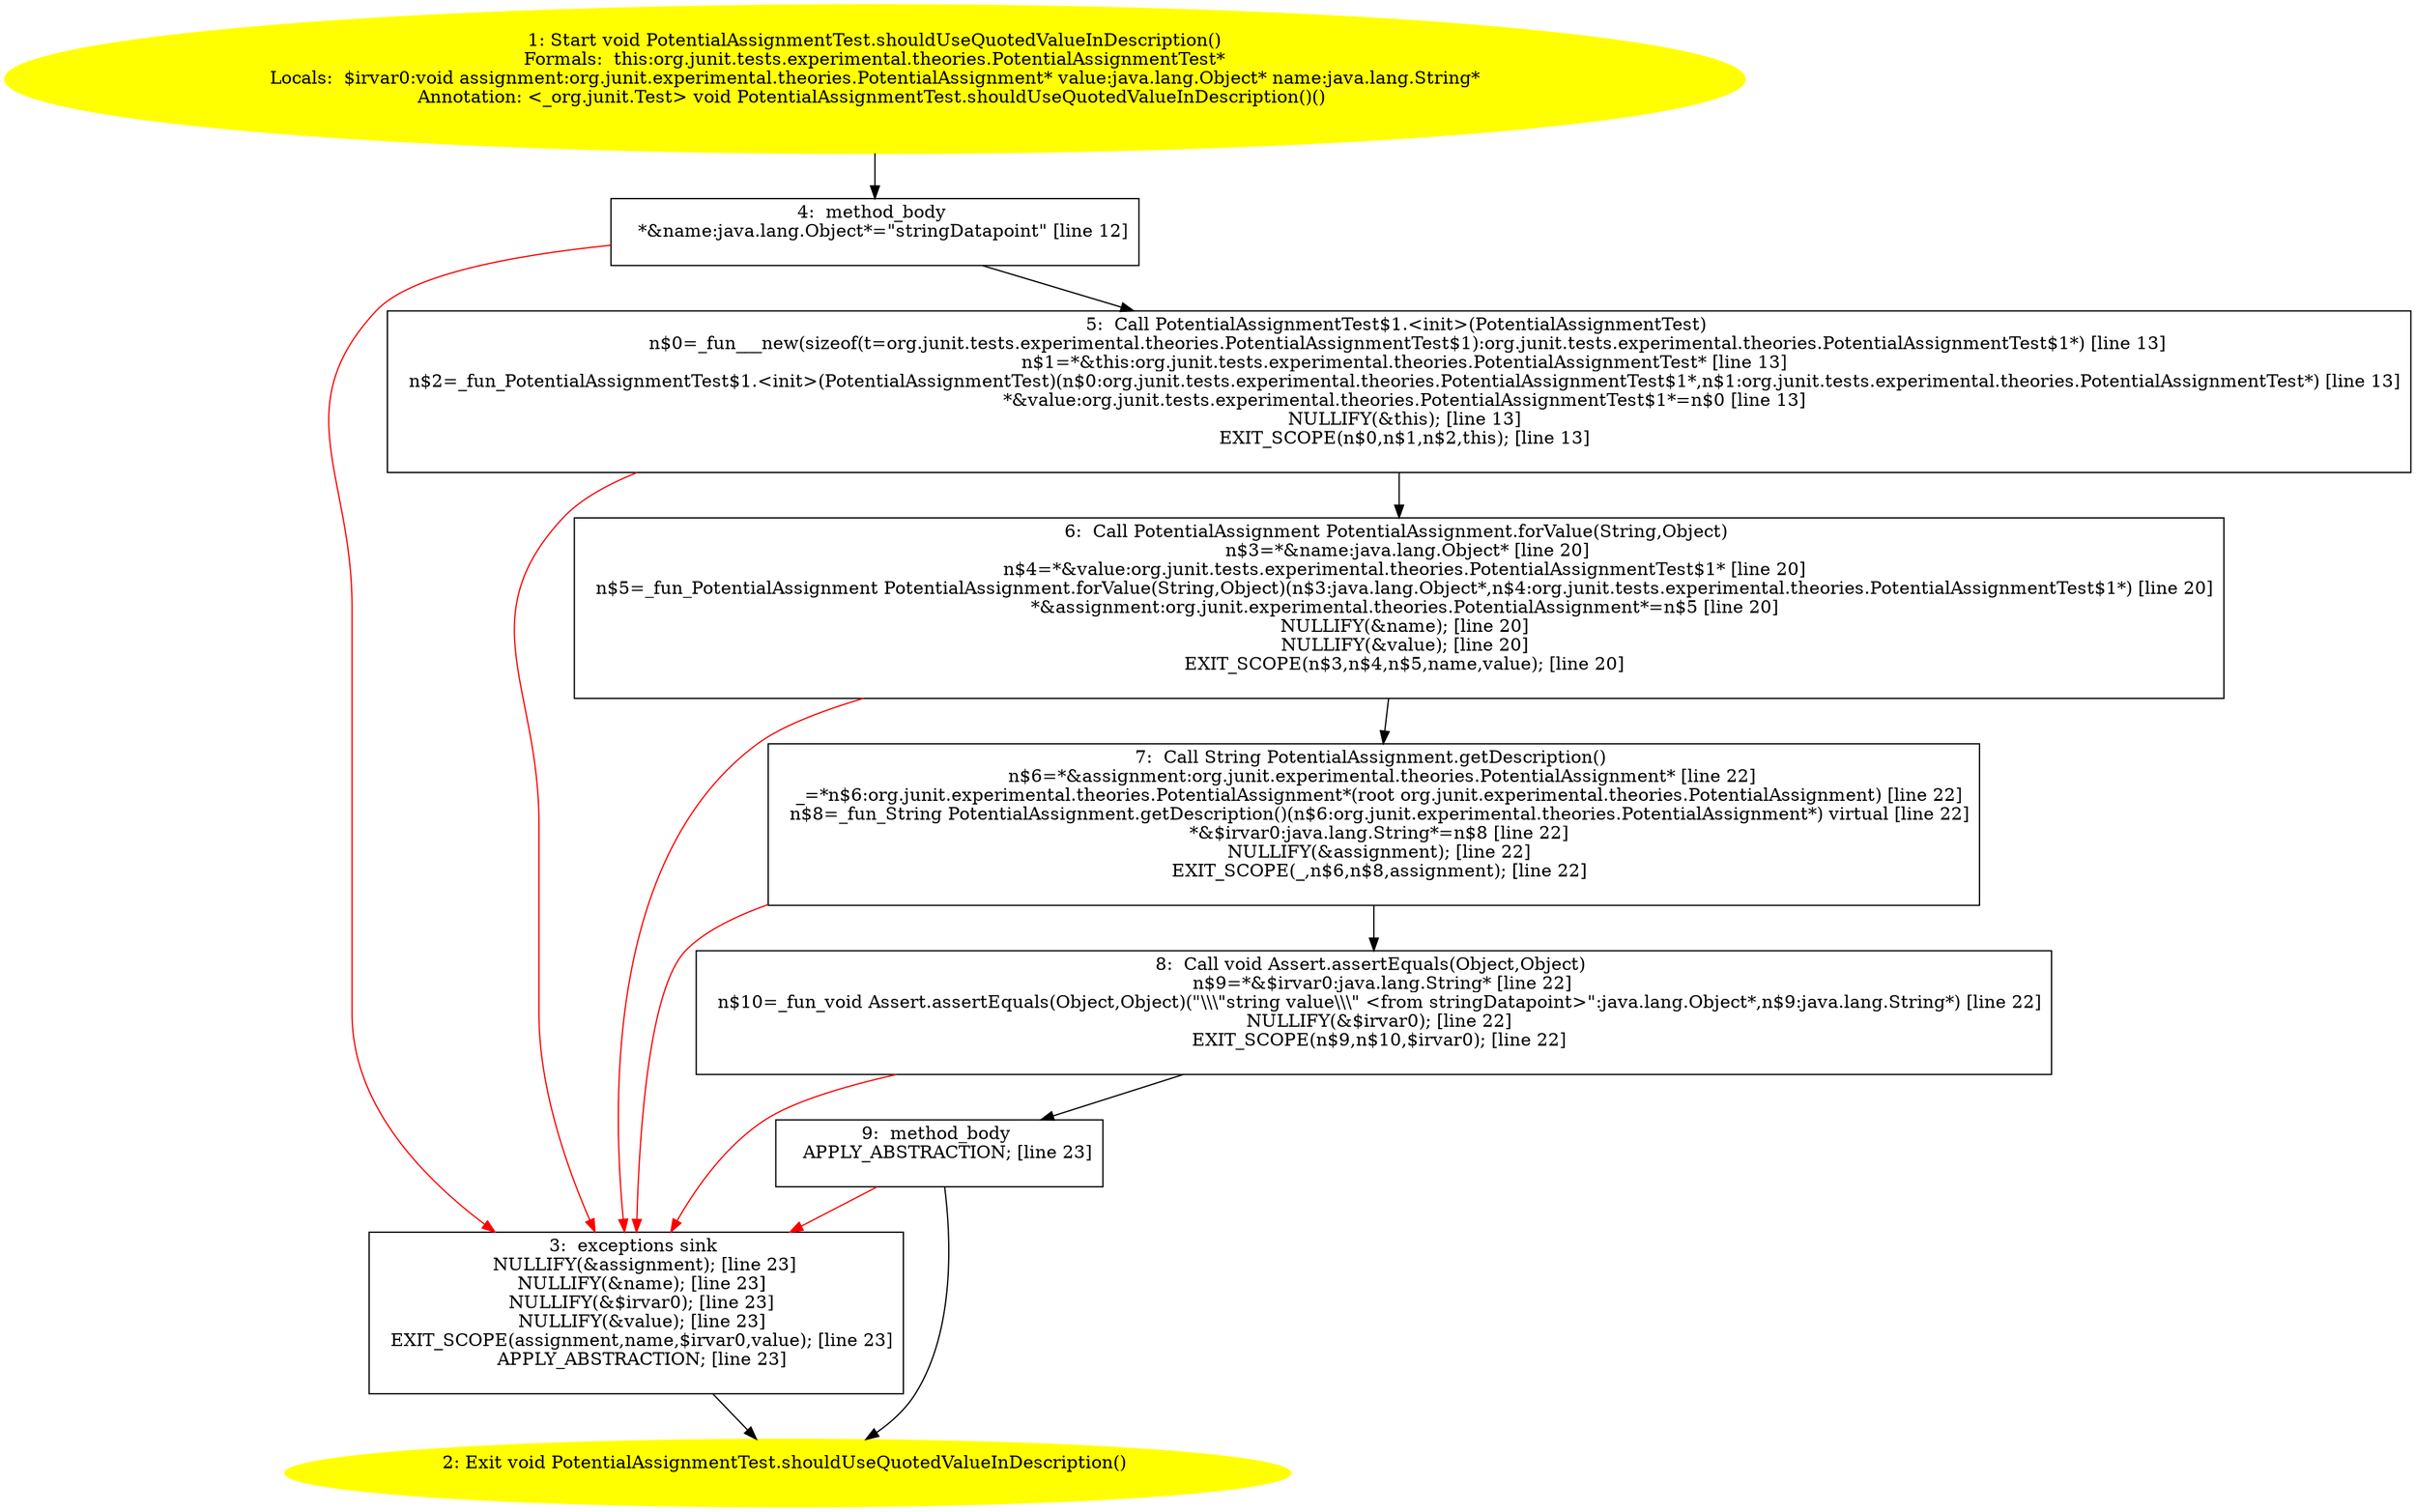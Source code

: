 /* @generated */
digraph cfg {
"org.junit.tests.experimental.theories.PotentialAssignmentTest.shouldUseQuotedValueInDescription():vo.8ce6bf0989a1f56a904546a9c79d7629_1" [label="1: Start void PotentialAssignmentTest.shouldUseQuotedValueInDescription()\nFormals:  this:org.junit.tests.experimental.theories.PotentialAssignmentTest*\nLocals:  $irvar0:void assignment:org.junit.experimental.theories.PotentialAssignment* value:java.lang.Object* name:java.lang.String*\nAnnotation: <_org.junit.Test> void PotentialAssignmentTest.shouldUseQuotedValueInDescription()() \n  " color=yellow style=filled]
	

	 "org.junit.tests.experimental.theories.PotentialAssignmentTest.shouldUseQuotedValueInDescription():vo.8ce6bf0989a1f56a904546a9c79d7629_1" -> "org.junit.tests.experimental.theories.PotentialAssignmentTest.shouldUseQuotedValueInDescription():vo.8ce6bf0989a1f56a904546a9c79d7629_4" ;
"org.junit.tests.experimental.theories.PotentialAssignmentTest.shouldUseQuotedValueInDescription():vo.8ce6bf0989a1f56a904546a9c79d7629_2" [label="2: Exit void PotentialAssignmentTest.shouldUseQuotedValueInDescription() \n  " color=yellow style=filled]
	

"org.junit.tests.experimental.theories.PotentialAssignmentTest.shouldUseQuotedValueInDescription():vo.8ce6bf0989a1f56a904546a9c79d7629_3" [label="3:  exceptions sink \n   NULLIFY(&assignment); [line 23]\n  NULLIFY(&name); [line 23]\n  NULLIFY(&$irvar0); [line 23]\n  NULLIFY(&value); [line 23]\n  EXIT_SCOPE(assignment,name,$irvar0,value); [line 23]\n  APPLY_ABSTRACTION; [line 23]\n " shape="box"]
	

	 "org.junit.tests.experimental.theories.PotentialAssignmentTest.shouldUseQuotedValueInDescription():vo.8ce6bf0989a1f56a904546a9c79d7629_3" -> "org.junit.tests.experimental.theories.PotentialAssignmentTest.shouldUseQuotedValueInDescription():vo.8ce6bf0989a1f56a904546a9c79d7629_2" ;
"org.junit.tests.experimental.theories.PotentialAssignmentTest.shouldUseQuotedValueInDescription():vo.8ce6bf0989a1f56a904546a9c79d7629_4" [label="4:  method_body \n   *&name:java.lang.Object*=\"stringDatapoint\" [line 12]\n " shape="box"]
	

	 "org.junit.tests.experimental.theories.PotentialAssignmentTest.shouldUseQuotedValueInDescription():vo.8ce6bf0989a1f56a904546a9c79d7629_4" -> "org.junit.tests.experimental.theories.PotentialAssignmentTest.shouldUseQuotedValueInDescription():vo.8ce6bf0989a1f56a904546a9c79d7629_5" ;
	 "org.junit.tests.experimental.theories.PotentialAssignmentTest.shouldUseQuotedValueInDescription():vo.8ce6bf0989a1f56a904546a9c79d7629_4" -> "org.junit.tests.experimental.theories.PotentialAssignmentTest.shouldUseQuotedValueInDescription():vo.8ce6bf0989a1f56a904546a9c79d7629_3" [color="red" ];
"org.junit.tests.experimental.theories.PotentialAssignmentTest.shouldUseQuotedValueInDescription():vo.8ce6bf0989a1f56a904546a9c79d7629_5" [label="5:  Call PotentialAssignmentTest$1.<init>(PotentialAssignmentTest) \n   n$0=_fun___new(sizeof(t=org.junit.tests.experimental.theories.PotentialAssignmentTest$1):org.junit.tests.experimental.theories.PotentialAssignmentTest$1*) [line 13]\n  n$1=*&this:org.junit.tests.experimental.theories.PotentialAssignmentTest* [line 13]\n  n$2=_fun_PotentialAssignmentTest$1.<init>(PotentialAssignmentTest)(n$0:org.junit.tests.experimental.theories.PotentialAssignmentTest$1*,n$1:org.junit.tests.experimental.theories.PotentialAssignmentTest*) [line 13]\n  *&value:org.junit.tests.experimental.theories.PotentialAssignmentTest$1*=n$0 [line 13]\n  NULLIFY(&this); [line 13]\n  EXIT_SCOPE(n$0,n$1,n$2,this); [line 13]\n " shape="box"]
	

	 "org.junit.tests.experimental.theories.PotentialAssignmentTest.shouldUseQuotedValueInDescription():vo.8ce6bf0989a1f56a904546a9c79d7629_5" -> "org.junit.tests.experimental.theories.PotentialAssignmentTest.shouldUseQuotedValueInDescription():vo.8ce6bf0989a1f56a904546a9c79d7629_6" ;
	 "org.junit.tests.experimental.theories.PotentialAssignmentTest.shouldUseQuotedValueInDescription():vo.8ce6bf0989a1f56a904546a9c79d7629_5" -> "org.junit.tests.experimental.theories.PotentialAssignmentTest.shouldUseQuotedValueInDescription():vo.8ce6bf0989a1f56a904546a9c79d7629_3" [color="red" ];
"org.junit.tests.experimental.theories.PotentialAssignmentTest.shouldUseQuotedValueInDescription():vo.8ce6bf0989a1f56a904546a9c79d7629_6" [label="6:  Call PotentialAssignment PotentialAssignment.forValue(String,Object) \n   n$3=*&name:java.lang.Object* [line 20]\n  n$4=*&value:org.junit.tests.experimental.theories.PotentialAssignmentTest$1* [line 20]\n  n$5=_fun_PotentialAssignment PotentialAssignment.forValue(String,Object)(n$3:java.lang.Object*,n$4:org.junit.tests.experimental.theories.PotentialAssignmentTest$1*) [line 20]\n  *&assignment:org.junit.experimental.theories.PotentialAssignment*=n$5 [line 20]\n  NULLIFY(&name); [line 20]\n  NULLIFY(&value); [line 20]\n  EXIT_SCOPE(n$3,n$4,n$5,name,value); [line 20]\n " shape="box"]
	

	 "org.junit.tests.experimental.theories.PotentialAssignmentTest.shouldUseQuotedValueInDescription():vo.8ce6bf0989a1f56a904546a9c79d7629_6" -> "org.junit.tests.experimental.theories.PotentialAssignmentTest.shouldUseQuotedValueInDescription():vo.8ce6bf0989a1f56a904546a9c79d7629_7" ;
	 "org.junit.tests.experimental.theories.PotentialAssignmentTest.shouldUseQuotedValueInDescription():vo.8ce6bf0989a1f56a904546a9c79d7629_6" -> "org.junit.tests.experimental.theories.PotentialAssignmentTest.shouldUseQuotedValueInDescription():vo.8ce6bf0989a1f56a904546a9c79d7629_3" [color="red" ];
"org.junit.tests.experimental.theories.PotentialAssignmentTest.shouldUseQuotedValueInDescription():vo.8ce6bf0989a1f56a904546a9c79d7629_7" [label="7:  Call String PotentialAssignment.getDescription() \n   n$6=*&assignment:org.junit.experimental.theories.PotentialAssignment* [line 22]\n  _=*n$6:org.junit.experimental.theories.PotentialAssignment*(root org.junit.experimental.theories.PotentialAssignment) [line 22]\n  n$8=_fun_String PotentialAssignment.getDescription()(n$6:org.junit.experimental.theories.PotentialAssignment*) virtual [line 22]\n  *&$irvar0:java.lang.String*=n$8 [line 22]\n  NULLIFY(&assignment); [line 22]\n  EXIT_SCOPE(_,n$6,n$8,assignment); [line 22]\n " shape="box"]
	

	 "org.junit.tests.experimental.theories.PotentialAssignmentTest.shouldUseQuotedValueInDescription():vo.8ce6bf0989a1f56a904546a9c79d7629_7" -> "org.junit.tests.experimental.theories.PotentialAssignmentTest.shouldUseQuotedValueInDescription():vo.8ce6bf0989a1f56a904546a9c79d7629_8" ;
	 "org.junit.tests.experimental.theories.PotentialAssignmentTest.shouldUseQuotedValueInDescription():vo.8ce6bf0989a1f56a904546a9c79d7629_7" -> "org.junit.tests.experimental.theories.PotentialAssignmentTest.shouldUseQuotedValueInDescription():vo.8ce6bf0989a1f56a904546a9c79d7629_3" [color="red" ];
"org.junit.tests.experimental.theories.PotentialAssignmentTest.shouldUseQuotedValueInDescription():vo.8ce6bf0989a1f56a904546a9c79d7629_8" [label="8:  Call void Assert.assertEquals(Object,Object) \n   n$9=*&$irvar0:java.lang.String* [line 22]\n  n$10=_fun_void Assert.assertEquals(Object,Object)(\"\\\\\\\"string value\\\\\\\" <from stringDatapoint>\":java.lang.Object*,n$9:java.lang.String*) [line 22]\n  NULLIFY(&$irvar0); [line 22]\n  EXIT_SCOPE(n$9,n$10,$irvar0); [line 22]\n " shape="box"]
	

	 "org.junit.tests.experimental.theories.PotentialAssignmentTest.shouldUseQuotedValueInDescription():vo.8ce6bf0989a1f56a904546a9c79d7629_8" -> "org.junit.tests.experimental.theories.PotentialAssignmentTest.shouldUseQuotedValueInDescription():vo.8ce6bf0989a1f56a904546a9c79d7629_9" ;
	 "org.junit.tests.experimental.theories.PotentialAssignmentTest.shouldUseQuotedValueInDescription():vo.8ce6bf0989a1f56a904546a9c79d7629_8" -> "org.junit.tests.experimental.theories.PotentialAssignmentTest.shouldUseQuotedValueInDescription():vo.8ce6bf0989a1f56a904546a9c79d7629_3" [color="red" ];
"org.junit.tests.experimental.theories.PotentialAssignmentTest.shouldUseQuotedValueInDescription():vo.8ce6bf0989a1f56a904546a9c79d7629_9" [label="9:  method_body \n   APPLY_ABSTRACTION; [line 23]\n " shape="box"]
	

	 "org.junit.tests.experimental.theories.PotentialAssignmentTest.shouldUseQuotedValueInDescription():vo.8ce6bf0989a1f56a904546a9c79d7629_9" -> "org.junit.tests.experimental.theories.PotentialAssignmentTest.shouldUseQuotedValueInDescription():vo.8ce6bf0989a1f56a904546a9c79d7629_2" ;
	 "org.junit.tests.experimental.theories.PotentialAssignmentTest.shouldUseQuotedValueInDescription():vo.8ce6bf0989a1f56a904546a9c79d7629_9" -> "org.junit.tests.experimental.theories.PotentialAssignmentTest.shouldUseQuotedValueInDescription():vo.8ce6bf0989a1f56a904546a9c79d7629_3" [color="red" ];
}

